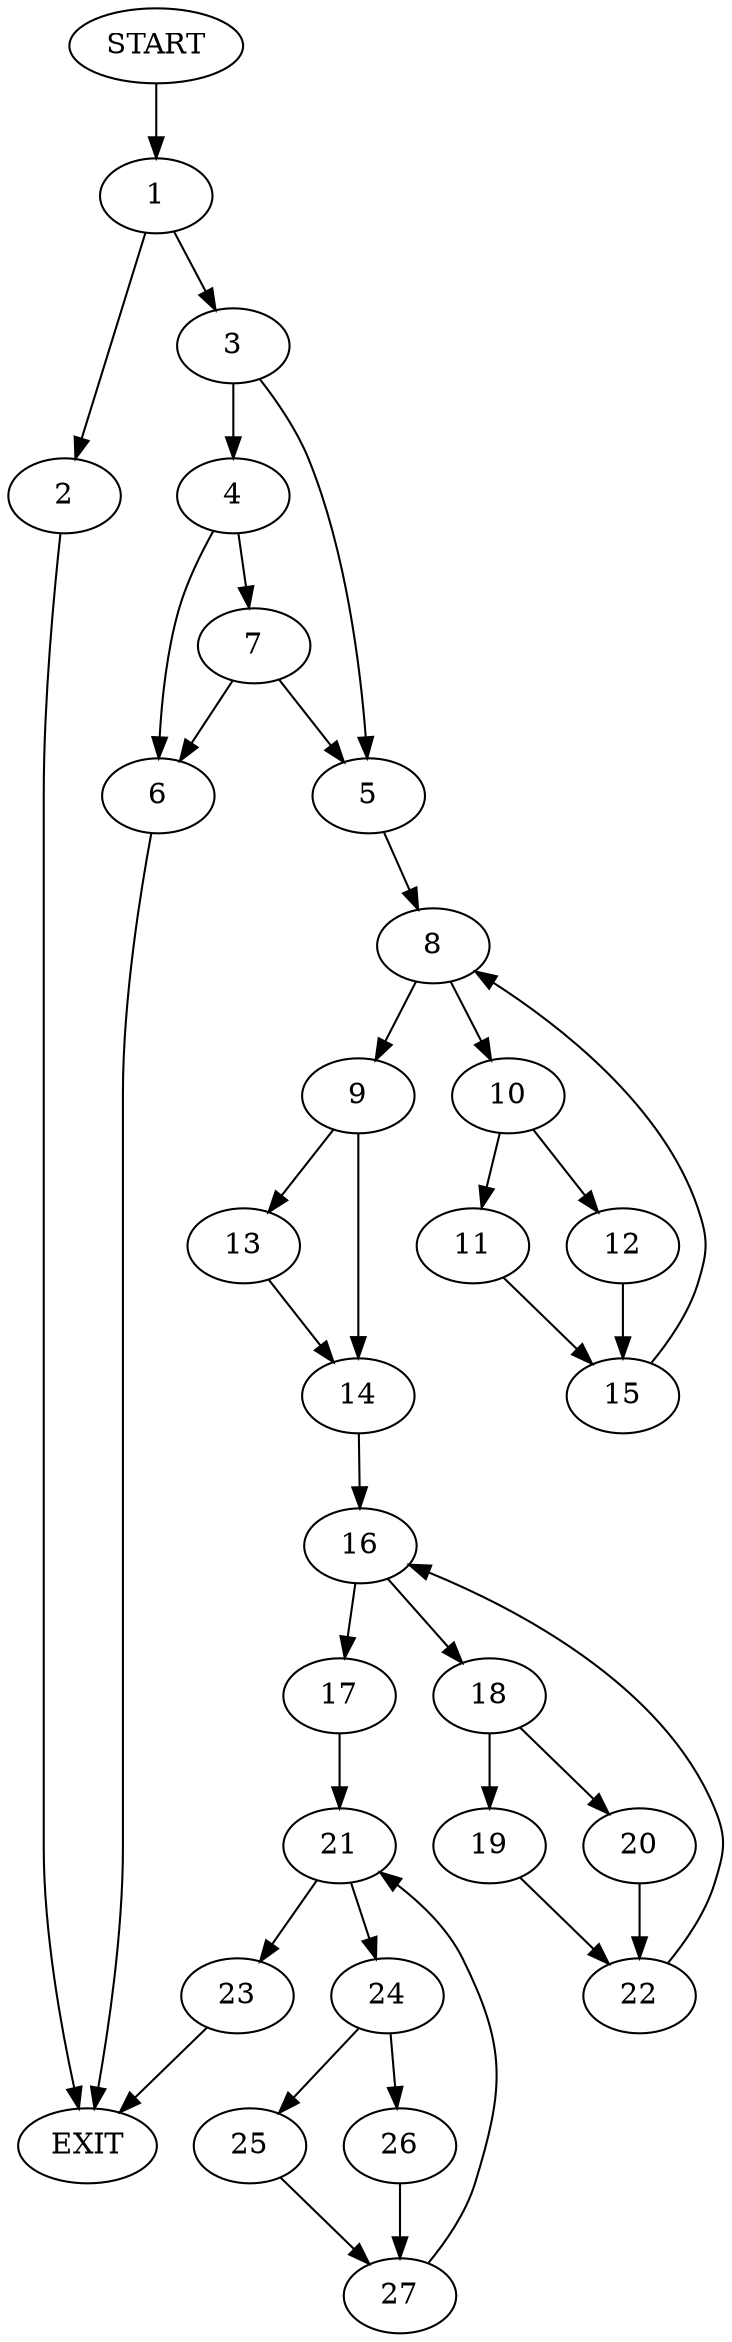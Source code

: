 digraph {
0 [label="START"]
28 [label="EXIT"]
0 -> 1
1 -> 2
1 -> 3
2 -> 28
3 -> 4
3 -> 5
4 -> 6
4 -> 7
5 -> 8
7 -> 6
7 -> 5
6 -> 28
8 -> 9
8 -> 10
10 -> 11
10 -> 12
9 -> 13
9 -> 14
12 -> 15
11 -> 15
15 -> 8
13 -> 14
14 -> 16
16 -> 17
16 -> 18
18 -> 19
18 -> 20
17 -> 21
19 -> 22
20 -> 22
22 -> 16
21 -> 23
21 -> 24
24 -> 25
24 -> 26
23 -> 28
25 -> 27
26 -> 27
27 -> 21
}
